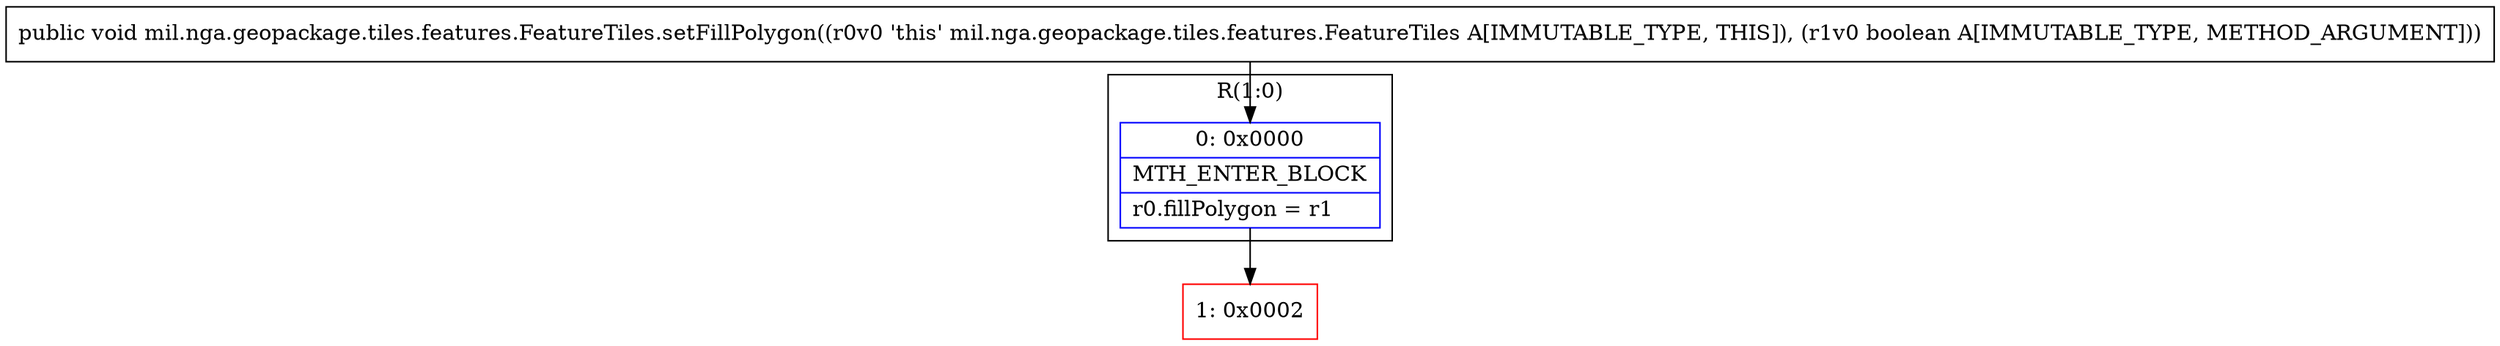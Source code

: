digraph "CFG formil.nga.geopackage.tiles.features.FeatureTiles.setFillPolygon(Z)V" {
subgraph cluster_Region_2023962715 {
label = "R(1:0)";
node [shape=record,color=blue];
Node_0 [shape=record,label="{0\:\ 0x0000|MTH_ENTER_BLOCK\l|r0.fillPolygon = r1\l}"];
}
Node_1 [shape=record,color=red,label="{1\:\ 0x0002}"];
MethodNode[shape=record,label="{public void mil.nga.geopackage.tiles.features.FeatureTiles.setFillPolygon((r0v0 'this' mil.nga.geopackage.tiles.features.FeatureTiles A[IMMUTABLE_TYPE, THIS]), (r1v0 boolean A[IMMUTABLE_TYPE, METHOD_ARGUMENT])) }"];
MethodNode -> Node_0;
Node_0 -> Node_1;
}

